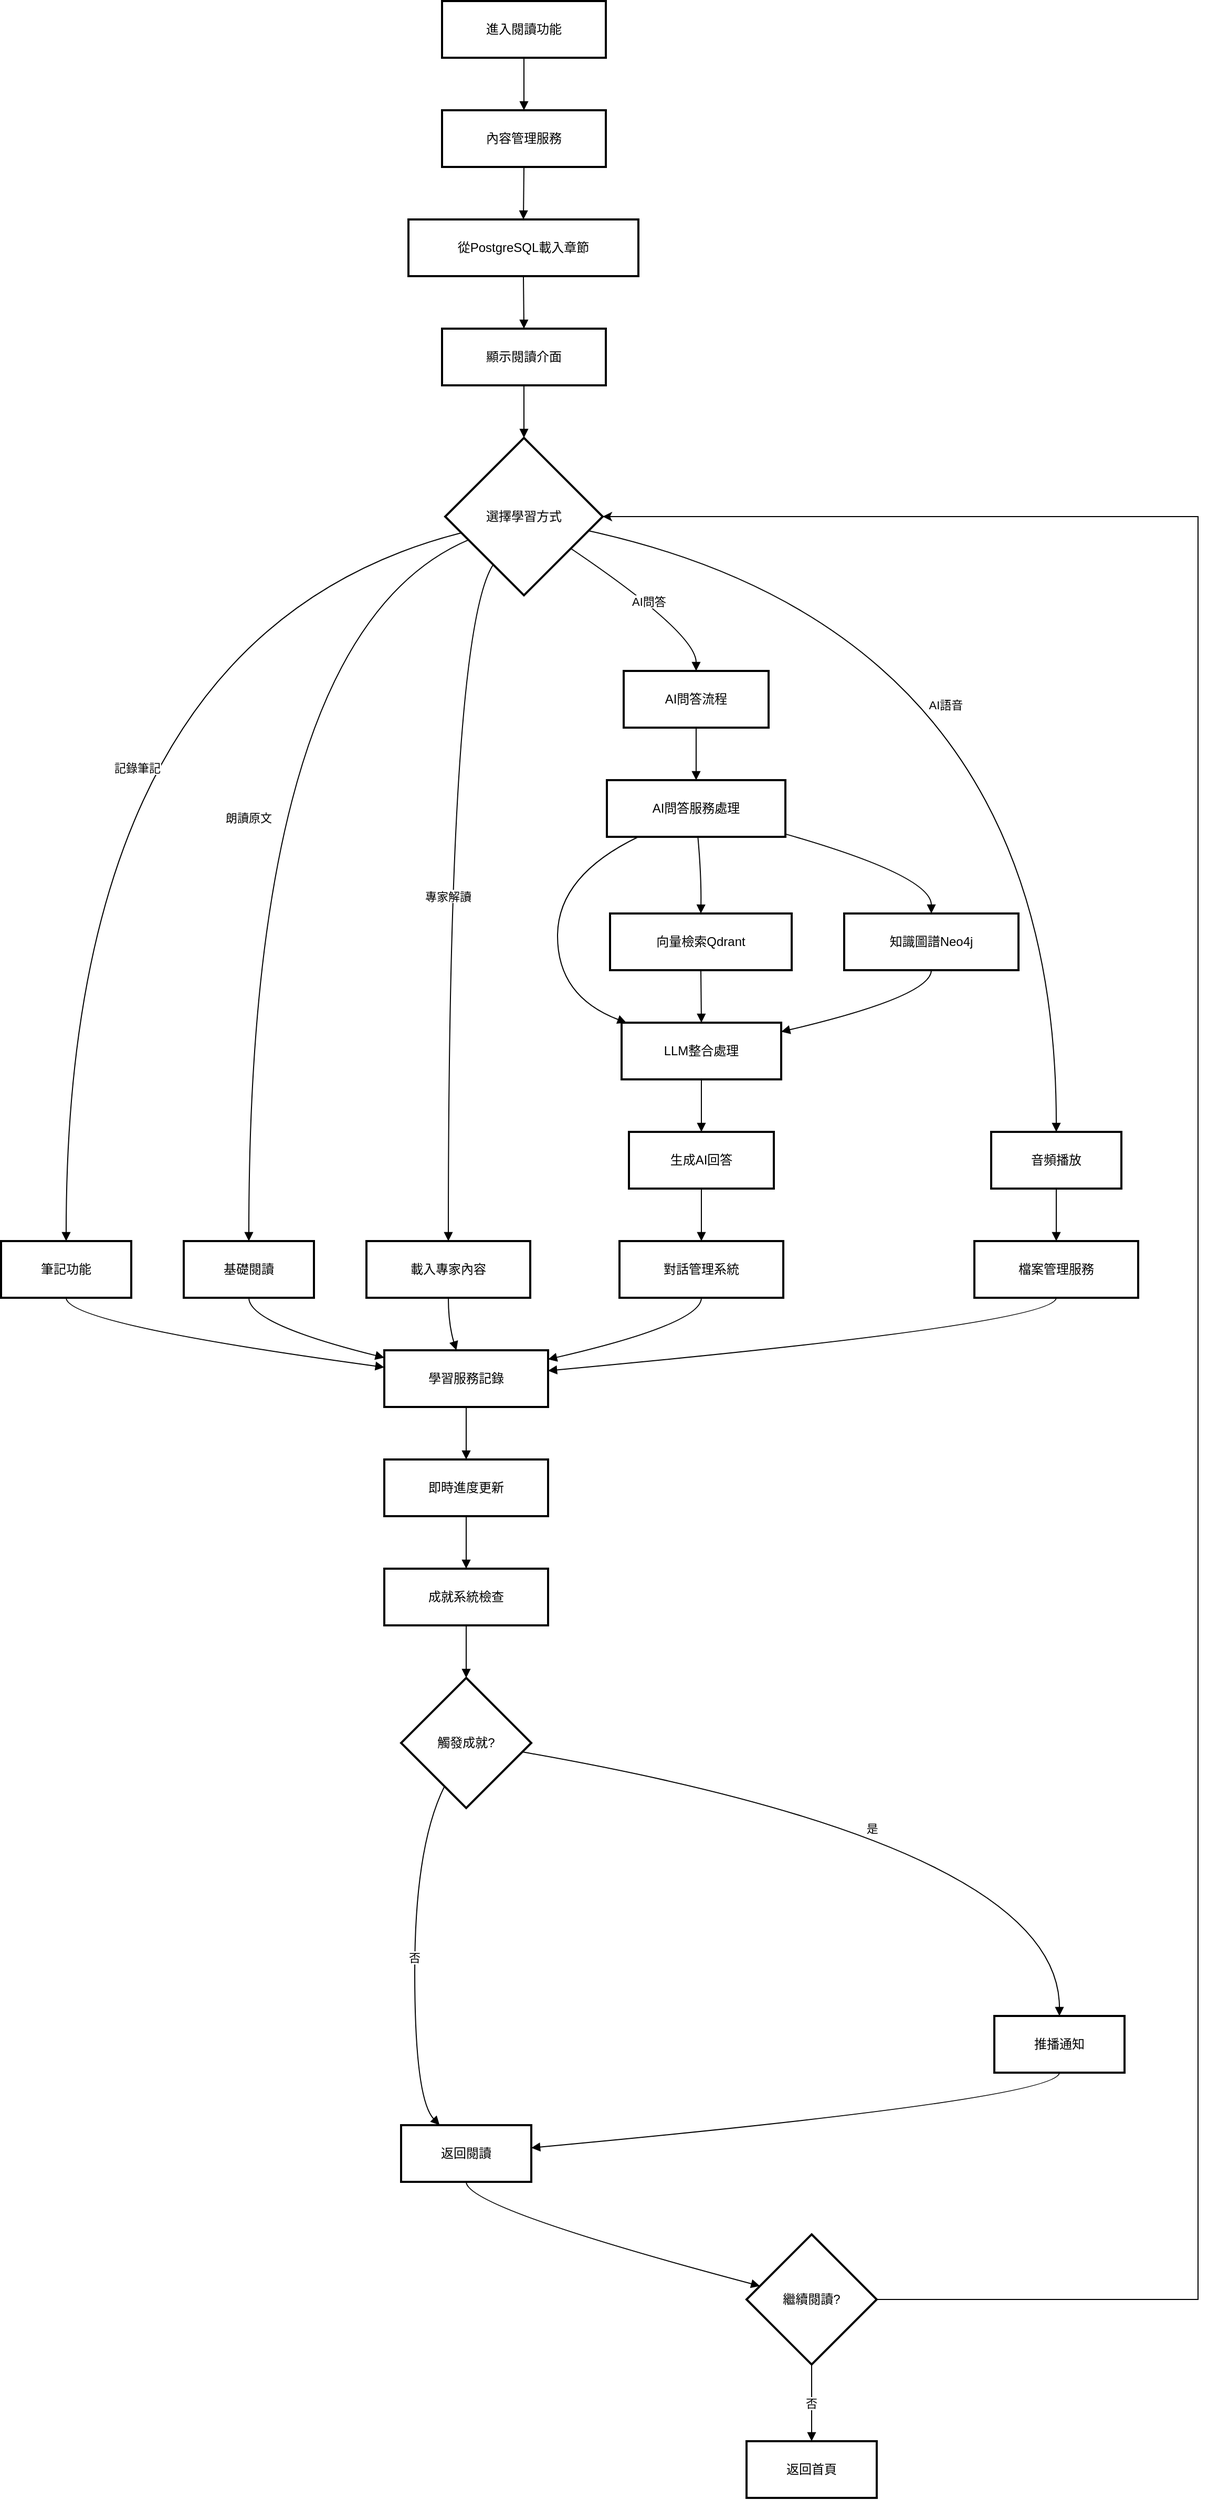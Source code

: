 <mxfile version="27.1.1">
  <diagram name="Page-1" id="HzvSgSQ-zwTsGHsi4CfQ">
    <mxGraphModel dx="1042" dy="527" grid="1" gridSize="10" guides="1" tooltips="1" connect="1" arrows="1" fold="1" page="1" pageScale="1" pageWidth="827" pageHeight="1169" math="0" shadow="0">
      <root>
        <mxCell id="0" />
        <mxCell id="1" parent="0" />
        <mxCell id="xfR82zp9OZAkn-Kc1ooS-1" value="進入閱讀功能" style="whiteSpace=wrap;strokeWidth=2;" vertex="1" parent="1">
          <mxGeometry x="440" y="20" width="156" height="54" as="geometry" />
        </mxCell>
        <mxCell id="xfR82zp9OZAkn-Kc1ooS-2" value="內容管理服務" style="whiteSpace=wrap;strokeWidth=2;" vertex="1" parent="1">
          <mxGeometry x="440" y="124" width="156" height="54" as="geometry" />
        </mxCell>
        <mxCell id="xfR82zp9OZAkn-Kc1ooS-3" value="從PostgreSQL載入章節" style="whiteSpace=wrap;strokeWidth=2;" vertex="1" parent="1">
          <mxGeometry x="408" y="228" width="219" height="54" as="geometry" />
        </mxCell>
        <mxCell id="xfR82zp9OZAkn-Kc1ooS-4" value="顯示閱讀介面" style="whiteSpace=wrap;strokeWidth=2;" vertex="1" parent="1">
          <mxGeometry x="440" y="332" width="156" height="54" as="geometry" />
        </mxCell>
        <mxCell id="xfR82zp9OZAkn-Kc1ooS-5" value="選擇學習方式" style="rhombus;strokeWidth=2;whiteSpace=wrap;" vertex="1" parent="1">
          <mxGeometry x="443" y="436" width="150" height="150" as="geometry" />
        </mxCell>
        <mxCell id="xfR82zp9OZAkn-Kc1ooS-6" value="筆記功能" style="whiteSpace=wrap;strokeWidth=2;" vertex="1" parent="1">
          <mxGeometry x="20" y="1201" width="124" height="54" as="geometry" />
        </mxCell>
        <mxCell id="xfR82zp9OZAkn-Kc1ooS-7" value="AI問答流程" style="whiteSpace=wrap;strokeWidth=2;" vertex="1" parent="1">
          <mxGeometry x="613" y="658" width="138" height="54" as="geometry" />
        </mxCell>
        <mxCell id="xfR82zp9OZAkn-Kc1ooS-8" value="基礎閱讀" style="whiteSpace=wrap;strokeWidth=2;" vertex="1" parent="1">
          <mxGeometry x="194" y="1201" width="124" height="54" as="geometry" />
        </mxCell>
        <mxCell id="xfR82zp9OZAkn-Kc1ooS-9" value="載入專家內容" style="whiteSpace=wrap;strokeWidth=2;" vertex="1" parent="1">
          <mxGeometry x="368" y="1201" width="156" height="54" as="geometry" />
        </mxCell>
        <mxCell id="xfR82zp9OZAkn-Kc1ooS-10" value="音頻播放" style="whiteSpace=wrap;strokeWidth=2;" vertex="1" parent="1">
          <mxGeometry x="963" y="1097" width="124" height="54" as="geometry" />
        </mxCell>
        <mxCell id="xfR82zp9OZAkn-Kc1ooS-11" value="學習服務記錄" style="whiteSpace=wrap;strokeWidth=2;" vertex="1" parent="1">
          <mxGeometry x="385" y="1305" width="156" height="54" as="geometry" />
        </mxCell>
        <mxCell id="xfR82zp9OZAkn-Kc1ooS-12" value="AI問答服務處理" style="whiteSpace=wrap;strokeWidth=2;" vertex="1" parent="1">
          <mxGeometry x="597" y="762" width="170" height="54" as="geometry" />
        </mxCell>
        <mxCell id="xfR82zp9OZAkn-Kc1ooS-13" value="檔案管理服務" style="whiteSpace=wrap;strokeWidth=2;" vertex="1" parent="1">
          <mxGeometry x="947" y="1201" width="156" height="54" as="geometry" />
        </mxCell>
        <mxCell id="xfR82zp9OZAkn-Kc1ooS-14" value="向量檢索Qdrant" style="whiteSpace=wrap;strokeWidth=2;" vertex="1" parent="1">
          <mxGeometry x="600" y="889" width="173" height="54" as="geometry" />
        </mxCell>
        <mxCell id="xfR82zp9OZAkn-Kc1ooS-15" value="知識圖譜Neo4j" style="whiteSpace=wrap;strokeWidth=2;" vertex="1" parent="1">
          <mxGeometry x="823" y="889" width="166" height="54" as="geometry" />
        </mxCell>
        <mxCell id="xfR82zp9OZAkn-Kc1ooS-16" value="LLM整合處理" style="whiteSpace=wrap;strokeWidth=2;" vertex="1" parent="1">
          <mxGeometry x="611" y="993" width="152" height="54" as="geometry" />
        </mxCell>
        <mxCell id="xfR82zp9OZAkn-Kc1ooS-17" value="生成AI回答" style="whiteSpace=wrap;strokeWidth=2;" vertex="1" parent="1">
          <mxGeometry x="618" y="1097" width="138" height="54" as="geometry" />
        </mxCell>
        <mxCell id="xfR82zp9OZAkn-Kc1ooS-18" value="對話管理系統" style="whiteSpace=wrap;strokeWidth=2;" vertex="1" parent="1">
          <mxGeometry x="609" y="1201" width="156" height="54" as="geometry" />
        </mxCell>
        <mxCell id="xfR82zp9OZAkn-Kc1ooS-19" value="即時進度更新" style="whiteSpace=wrap;strokeWidth=2;" vertex="1" parent="1">
          <mxGeometry x="385" y="1409" width="156" height="54" as="geometry" />
        </mxCell>
        <mxCell id="xfR82zp9OZAkn-Kc1ooS-20" value="成就系統檢查" style="whiteSpace=wrap;strokeWidth=2;" vertex="1" parent="1">
          <mxGeometry x="385" y="1513" width="156" height="54" as="geometry" />
        </mxCell>
        <mxCell id="xfR82zp9OZAkn-Kc1ooS-21" value="觸發成就?" style="rhombus;strokeWidth=2;whiteSpace=wrap;" vertex="1" parent="1">
          <mxGeometry x="401" y="1617" width="124" height="124" as="geometry" />
        </mxCell>
        <mxCell id="xfR82zp9OZAkn-Kc1ooS-23" value="返回閱讀" style="whiteSpace=wrap;strokeWidth=2;" vertex="1" parent="1">
          <mxGeometry x="401" y="2043" width="124" height="54" as="geometry" />
        </mxCell>
        <mxCell id="xfR82zp9OZAkn-Kc1ooS-24" value="推播通知" style="whiteSpace=wrap;strokeWidth=2;" vertex="1" parent="1">
          <mxGeometry x="966" y="1939" width="124" height="54" as="geometry" />
        </mxCell>
        <mxCell id="xfR82zp9OZAkn-Kc1ooS-60" style="edgeStyle=orthogonalEdgeStyle;rounded=0;orthogonalLoop=1;jettySize=auto;html=1;exitX=1;exitY=0.5;exitDx=0;exitDy=0;entryX=1;entryY=0.5;entryDx=0;entryDy=0;" edge="1" parent="1" source="xfR82zp9OZAkn-Kc1ooS-25" target="xfR82zp9OZAkn-Kc1ooS-5">
          <mxGeometry relative="1" as="geometry">
            <Array as="points">
              <mxPoint x="1160" y="2209" />
              <mxPoint x="1160" y="511" />
            </Array>
          </mxGeometry>
        </mxCell>
        <mxCell id="xfR82zp9OZAkn-Kc1ooS-25" value="繼續閱讀?" style="rhombus;strokeWidth=2;whiteSpace=wrap;" vertex="1" parent="1">
          <mxGeometry x="730" y="2147" width="124" height="124" as="geometry" />
        </mxCell>
        <mxCell id="xfR82zp9OZAkn-Kc1ooS-26" value="返回首頁" style="whiteSpace=wrap;strokeWidth=2;" vertex="1" parent="1">
          <mxGeometry x="730" y="2344" width="124" height="54" as="geometry" />
        </mxCell>
        <mxCell id="xfR82zp9OZAkn-Kc1ooS-27" value="" style="curved=1;startArrow=none;endArrow=block;exitX=0.5;exitY=1;entryX=0.5;entryY=0;rounded=0;" edge="1" parent="1" source="xfR82zp9OZAkn-Kc1ooS-1" target="xfR82zp9OZAkn-Kc1ooS-2">
          <mxGeometry relative="1" as="geometry">
            <Array as="points" />
          </mxGeometry>
        </mxCell>
        <mxCell id="xfR82zp9OZAkn-Kc1ooS-28" value="" style="curved=1;startArrow=none;endArrow=block;exitX=0.5;exitY=1;entryX=0.5;entryY=0;rounded=0;" edge="1" parent="1" source="xfR82zp9OZAkn-Kc1ooS-2" target="xfR82zp9OZAkn-Kc1ooS-3">
          <mxGeometry relative="1" as="geometry">
            <Array as="points" />
          </mxGeometry>
        </mxCell>
        <mxCell id="xfR82zp9OZAkn-Kc1ooS-29" value="" style="curved=1;startArrow=none;endArrow=block;exitX=0.5;exitY=1;entryX=0.5;entryY=0;rounded=0;" edge="1" parent="1" source="xfR82zp9OZAkn-Kc1ooS-3" target="xfR82zp9OZAkn-Kc1ooS-4">
          <mxGeometry relative="1" as="geometry">
            <Array as="points" />
          </mxGeometry>
        </mxCell>
        <mxCell id="xfR82zp9OZAkn-Kc1ooS-30" value="" style="curved=1;startArrow=none;endArrow=block;exitX=0.5;exitY=1;entryX=0.5;entryY=0;rounded=0;" edge="1" parent="1" source="xfR82zp9OZAkn-Kc1ooS-4" target="xfR82zp9OZAkn-Kc1ooS-5">
          <mxGeometry relative="1" as="geometry">
            <Array as="points" />
          </mxGeometry>
        </mxCell>
        <mxCell id="xfR82zp9OZAkn-Kc1ooS-31" value="記錄筆記" style="curved=1;startArrow=none;endArrow=block;exitX=0;exitY=0.63;entryX=0.5;entryY=0;rounded=0;" edge="1" parent="1" source="xfR82zp9OZAkn-Kc1ooS-5" target="xfR82zp9OZAkn-Kc1ooS-6">
          <mxGeometry x="0.068" y="68" relative="1" as="geometry">
            <Array as="points">
              <mxPoint x="82" y="622" />
            </Array>
            <mxPoint as="offset" />
          </mxGeometry>
        </mxCell>
        <mxCell id="xfR82zp9OZAkn-Kc1ooS-32" value="AI問答" style="curved=1;startArrow=none;endArrow=block;exitX=1;exitY=0.84;entryX=0.5;entryY=0.01;rounded=0;" edge="1" parent="1" source="xfR82zp9OZAkn-Kc1ooS-5" target="xfR82zp9OZAkn-Kc1ooS-7">
          <mxGeometry relative="1" as="geometry">
            <Array as="points">
              <mxPoint x="682" y="622" />
            </Array>
          </mxGeometry>
        </mxCell>
        <mxCell id="xfR82zp9OZAkn-Kc1ooS-33" value="朗讀原文" style="curved=1;startArrow=none;endArrow=block;exitX=0;exitY=0.71;entryX=0.5;entryY=0;rounded=0;" edge="1" parent="1" source="xfR82zp9OZAkn-Kc1ooS-5" target="xfR82zp9OZAkn-Kc1ooS-8">
          <mxGeometry relative="1" as="geometry">
            <Array as="points">
              <mxPoint x="256" y="622" />
            </Array>
          </mxGeometry>
        </mxCell>
        <mxCell id="xfR82zp9OZAkn-Kc1ooS-34" value="專家解讀" style="curved=1;startArrow=none;endArrow=block;exitX=0.18;exitY=1;entryX=0.5;entryY=0;rounded=0;" edge="1" parent="1" source="xfR82zp9OZAkn-Kc1ooS-5" target="xfR82zp9OZAkn-Kc1ooS-9">
          <mxGeometry relative="1" as="geometry">
            <Array as="points">
              <mxPoint x="446" y="622" />
            </Array>
          </mxGeometry>
        </mxCell>
        <mxCell id="xfR82zp9OZAkn-Kc1ooS-35" value="AI語音" style="curved=1;startArrow=none;endArrow=block;exitX=1;exitY=0.61;entryX=0.5;entryY=0;rounded=0;" edge="1" parent="1" source="xfR82zp9OZAkn-Kc1ooS-5" target="xfR82zp9OZAkn-Kc1ooS-10">
          <mxGeometry x="-0.209" y="-89" relative="1" as="geometry">
            <Array as="points">
              <mxPoint x="1025" y="622" />
            </Array>
            <mxPoint as="offset" />
          </mxGeometry>
        </mxCell>
        <mxCell id="xfR82zp9OZAkn-Kc1ooS-36" value="" style="curved=1;startArrow=none;endArrow=block;exitX=0.5;exitY=1;entryX=0;entryY=0.3;rounded=0;" edge="1" parent="1" source="xfR82zp9OZAkn-Kc1ooS-6" target="xfR82zp9OZAkn-Kc1ooS-11">
          <mxGeometry relative="1" as="geometry">
            <Array as="points">
              <mxPoint x="82" y="1280" />
            </Array>
          </mxGeometry>
        </mxCell>
        <mxCell id="xfR82zp9OZAkn-Kc1ooS-37" value="" style="curved=1;startArrow=none;endArrow=block;exitX=0.5;exitY=1.01;entryX=0.5;entryY=0.01;rounded=0;" edge="1" parent="1" source="xfR82zp9OZAkn-Kc1ooS-7" target="xfR82zp9OZAkn-Kc1ooS-12">
          <mxGeometry relative="1" as="geometry">
            <Array as="points" />
          </mxGeometry>
        </mxCell>
        <mxCell id="xfR82zp9OZAkn-Kc1ooS-38" value="" style="curved=1;startArrow=none;endArrow=block;exitX=0.5;exitY=1;entryX=0;entryY=0.13;rounded=0;" edge="1" parent="1" source="xfR82zp9OZAkn-Kc1ooS-8" target="xfR82zp9OZAkn-Kc1ooS-11">
          <mxGeometry relative="1" as="geometry">
            <Array as="points">
              <mxPoint x="256" y="1280" />
            </Array>
          </mxGeometry>
        </mxCell>
        <mxCell id="xfR82zp9OZAkn-Kc1ooS-39" value="" style="curved=1;startArrow=none;endArrow=block;exitX=0.5;exitY=1;entryX=0.44;entryY=0;rounded=0;" edge="1" parent="1" source="xfR82zp9OZAkn-Kc1ooS-9" target="xfR82zp9OZAkn-Kc1ooS-11">
          <mxGeometry relative="1" as="geometry">
            <Array as="points">
              <mxPoint x="446" y="1280" />
            </Array>
          </mxGeometry>
        </mxCell>
        <mxCell id="xfR82zp9OZAkn-Kc1ooS-40" value="" style="curved=1;startArrow=none;endArrow=block;exitX=0.5;exitY=1;entryX=0.5;entryY=0;rounded=0;" edge="1" parent="1" source="xfR82zp9OZAkn-Kc1ooS-10" target="xfR82zp9OZAkn-Kc1ooS-13">
          <mxGeometry relative="1" as="geometry">
            <Array as="points" />
          </mxGeometry>
        </mxCell>
        <mxCell id="xfR82zp9OZAkn-Kc1ooS-41" value="" style="curved=1;startArrow=none;endArrow=block;exitX=0.51;exitY=1.01;entryX=0.5;entryY=0;rounded=0;" edge="1" parent="1" source="xfR82zp9OZAkn-Kc1ooS-12" target="xfR82zp9OZAkn-Kc1ooS-14">
          <mxGeometry relative="1" as="geometry">
            <Array as="points">
              <mxPoint x="687" y="853" />
            </Array>
          </mxGeometry>
        </mxCell>
        <mxCell id="xfR82zp9OZAkn-Kc1ooS-42" value="" style="curved=1;startArrow=none;endArrow=block;exitX=1;exitY=0.95;entryX=0.5;entryY=0;rounded=0;" edge="1" parent="1" source="xfR82zp9OZAkn-Kc1ooS-12" target="xfR82zp9OZAkn-Kc1ooS-15">
          <mxGeometry relative="1" as="geometry">
            <Array as="points">
              <mxPoint x="906" y="853" />
            </Array>
          </mxGeometry>
        </mxCell>
        <mxCell id="xfR82zp9OZAkn-Kc1ooS-43" value="" style="curved=1;startArrow=none;endArrow=block;exitX=0.17;exitY=1.01;entryX=0.03;entryY=0;rounded=0;" edge="1" parent="1" source="xfR82zp9OZAkn-Kc1ooS-12" target="xfR82zp9OZAkn-Kc1ooS-16">
          <mxGeometry relative="1" as="geometry">
            <Array as="points">
              <mxPoint x="550" y="853" />
              <mxPoint x="550" y="968" />
            </Array>
          </mxGeometry>
        </mxCell>
        <mxCell id="xfR82zp9OZAkn-Kc1ooS-44" value="" style="curved=1;startArrow=none;endArrow=block;exitX=0.5;exitY=1;entryX=0.5;entryY=0;rounded=0;" edge="1" parent="1" source="xfR82zp9OZAkn-Kc1ooS-14" target="xfR82zp9OZAkn-Kc1ooS-16">
          <mxGeometry relative="1" as="geometry">
            <Array as="points" />
          </mxGeometry>
        </mxCell>
        <mxCell id="xfR82zp9OZAkn-Kc1ooS-45" value="" style="curved=1;startArrow=none;endArrow=block;exitX=0.5;exitY=1;entryX=1;entryY=0.16;rounded=0;" edge="1" parent="1" source="xfR82zp9OZAkn-Kc1ooS-15" target="xfR82zp9OZAkn-Kc1ooS-16">
          <mxGeometry relative="1" as="geometry">
            <Array as="points">
              <mxPoint x="906" y="968" />
            </Array>
          </mxGeometry>
        </mxCell>
        <mxCell id="xfR82zp9OZAkn-Kc1ooS-46" value="" style="curved=1;startArrow=none;endArrow=block;exitX=0.5;exitY=1;entryX=0.5;entryY=0;rounded=0;" edge="1" parent="1" source="xfR82zp9OZAkn-Kc1ooS-16" target="xfR82zp9OZAkn-Kc1ooS-17">
          <mxGeometry relative="1" as="geometry">
            <Array as="points" />
          </mxGeometry>
        </mxCell>
        <mxCell id="xfR82zp9OZAkn-Kc1ooS-47" value="" style="curved=1;startArrow=none;endArrow=block;exitX=0.5;exitY=1;entryX=0.5;entryY=0;rounded=0;" edge="1" parent="1" source="xfR82zp9OZAkn-Kc1ooS-17" target="xfR82zp9OZAkn-Kc1ooS-18">
          <mxGeometry relative="1" as="geometry">
            <Array as="points" />
          </mxGeometry>
        </mxCell>
        <mxCell id="xfR82zp9OZAkn-Kc1ooS-48" value="" style="curved=1;startArrow=none;endArrow=block;exitX=0.5;exitY=1;entryX=1;entryY=0.16;rounded=0;" edge="1" parent="1" source="xfR82zp9OZAkn-Kc1ooS-18" target="xfR82zp9OZAkn-Kc1ooS-11">
          <mxGeometry relative="1" as="geometry">
            <Array as="points">
              <mxPoint x="687" y="1280" />
            </Array>
          </mxGeometry>
        </mxCell>
        <mxCell id="xfR82zp9OZAkn-Kc1ooS-49" value="" style="curved=1;startArrow=none;endArrow=block;exitX=0.5;exitY=1;entryX=1;entryY=0.36;rounded=0;" edge="1" parent="1" source="xfR82zp9OZAkn-Kc1ooS-13" target="xfR82zp9OZAkn-Kc1ooS-11">
          <mxGeometry relative="1" as="geometry">
            <Array as="points">
              <mxPoint x="1025" y="1280" />
            </Array>
          </mxGeometry>
        </mxCell>
        <mxCell id="xfR82zp9OZAkn-Kc1ooS-50" value="" style="curved=1;startArrow=none;endArrow=block;exitX=0.5;exitY=1;entryX=0.5;entryY=0;rounded=0;" edge="1" parent="1" source="xfR82zp9OZAkn-Kc1ooS-11" target="xfR82zp9OZAkn-Kc1ooS-19">
          <mxGeometry relative="1" as="geometry">
            <Array as="points" />
          </mxGeometry>
        </mxCell>
        <mxCell id="xfR82zp9OZAkn-Kc1ooS-51" value="" style="curved=1;startArrow=none;endArrow=block;exitX=0.5;exitY=1;entryX=0.5;entryY=0;rounded=0;" edge="1" parent="1" source="xfR82zp9OZAkn-Kc1ooS-19" target="xfR82zp9OZAkn-Kc1ooS-20">
          <mxGeometry relative="1" as="geometry">
            <Array as="points" />
          </mxGeometry>
        </mxCell>
        <mxCell id="xfR82zp9OZAkn-Kc1ooS-52" value="" style="curved=1;startArrow=none;endArrow=block;exitX=0.5;exitY=1;entryX=0.5;entryY=0;rounded=0;" edge="1" parent="1" source="xfR82zp9OZAkn-Kc1ooS-20" target="xfR82zp9OZAkn-Kc1ooS-21">
          <mxGeometry relative="1" as="geometry">
            <Array as="points" />
          </mxGeometry>
        </mxCell>
        <mxCell id="xfR82zp9OZAkn-Kc1ooS-53" value="是" style="curved=1;startArrow=none;endArrow=block;exitX=1;exitY=0.58;entryX=0.5;entryY=0;rounded=0;entryDx=0;entryDy=0;" edge="1" parent="1" source="xfR82zp9OZAkn-Kc1ooS-21" target="xfR82zp9OZAkn-Kc1ooS-24">
          <mxGeometry x="0.001" y="-14" relative="1" as="geometry">
            <Array as="points">
              <mxPoint x="1028" y="1777" />
            </Array>
            <mxPoint x="1028" y="1813" as="targetPoint" />
            <mxPoint as="offset" />
          </mxGeometry>
        </mxCell>
        <mxCell id="xfR82zp9OZAkn-Kc1ooS-54" value="否" style="curved=1;startArrow=none;endArrow=block;exitX=0.25;exitY=1;entryX=0.3;entryY=0.01;rounded=0;" edge="1" parent="1" source="xfR82zp9OZAkn-Kc1ooS-21" target="xfR82zp9OZAkn-Kc1ooS-23">
          <mxGeometry relative="1" as="geometry">
            <Array as="points">
              <mxPoint x="414" y="1777" />
              <mxPoint x="414" y="2018" />
            </Array>
          </mxGeometry>
        </mxCell>
        <mxCell id="xfR82zp9OZAkn-Kc1ooS-56" value="" style="curved=1;startArrow=none;endArrow=block;exitX=0.5;exitY=1.01;entryX=1;entryY=0.4;rounded=0;" edge="1" parent="1" source="xfR82zp9OZAkn-Kc1ooS-24" target="xfR82zp9OZAkn-Kc1ooS-23">
          <mxGeometry relative="1" as="geometry">
            <Array as="points">
              <mxPoint x="1028" y="2018" />
            </Array>
          </mxGeometry>
        </mxCell>
        <mxCell id="xfR82zp9OZAkn-Kc1ooS-57" value="" style="curved=1;startArrow=none;endArrow=block;exitX=0.5;exitY=1.01;entryX=0;entryY=0.37;rounded=0;" edge="1" parent="1" source="xfR82zp9OZAkn-Kc1ooS-23" target="xfR82zp9OZAkn-Kc1ooS-25">
          <mxGeometry relative="1" as="geometry">
            <Array as="points">
              <mxPoint x="463" y="2122" />
            </Array>
          </mxGeometry>
        </mxCell>
        <mxCell id="xfR82zp9OZAkn-Kc1ooS-59" value="否" style="curved=1;startArrow=none;endArrow=block;exitX=0.5;exitY=1;entryX=0.5;entryY=0;rounded=0;" edge="1" parent="1" source="xfR82zp9OZAkn-Kc1ooS-25" target="xfR82zp9OZAkn-Kc1ooS-26">
          <mxGeometry relative="1" as="geometry">
            <Array as="points" />
          </mxGeometry>
        </mxCell>
      </root>
    </mxGraphModel>
  </diagram>
</mxfile>
